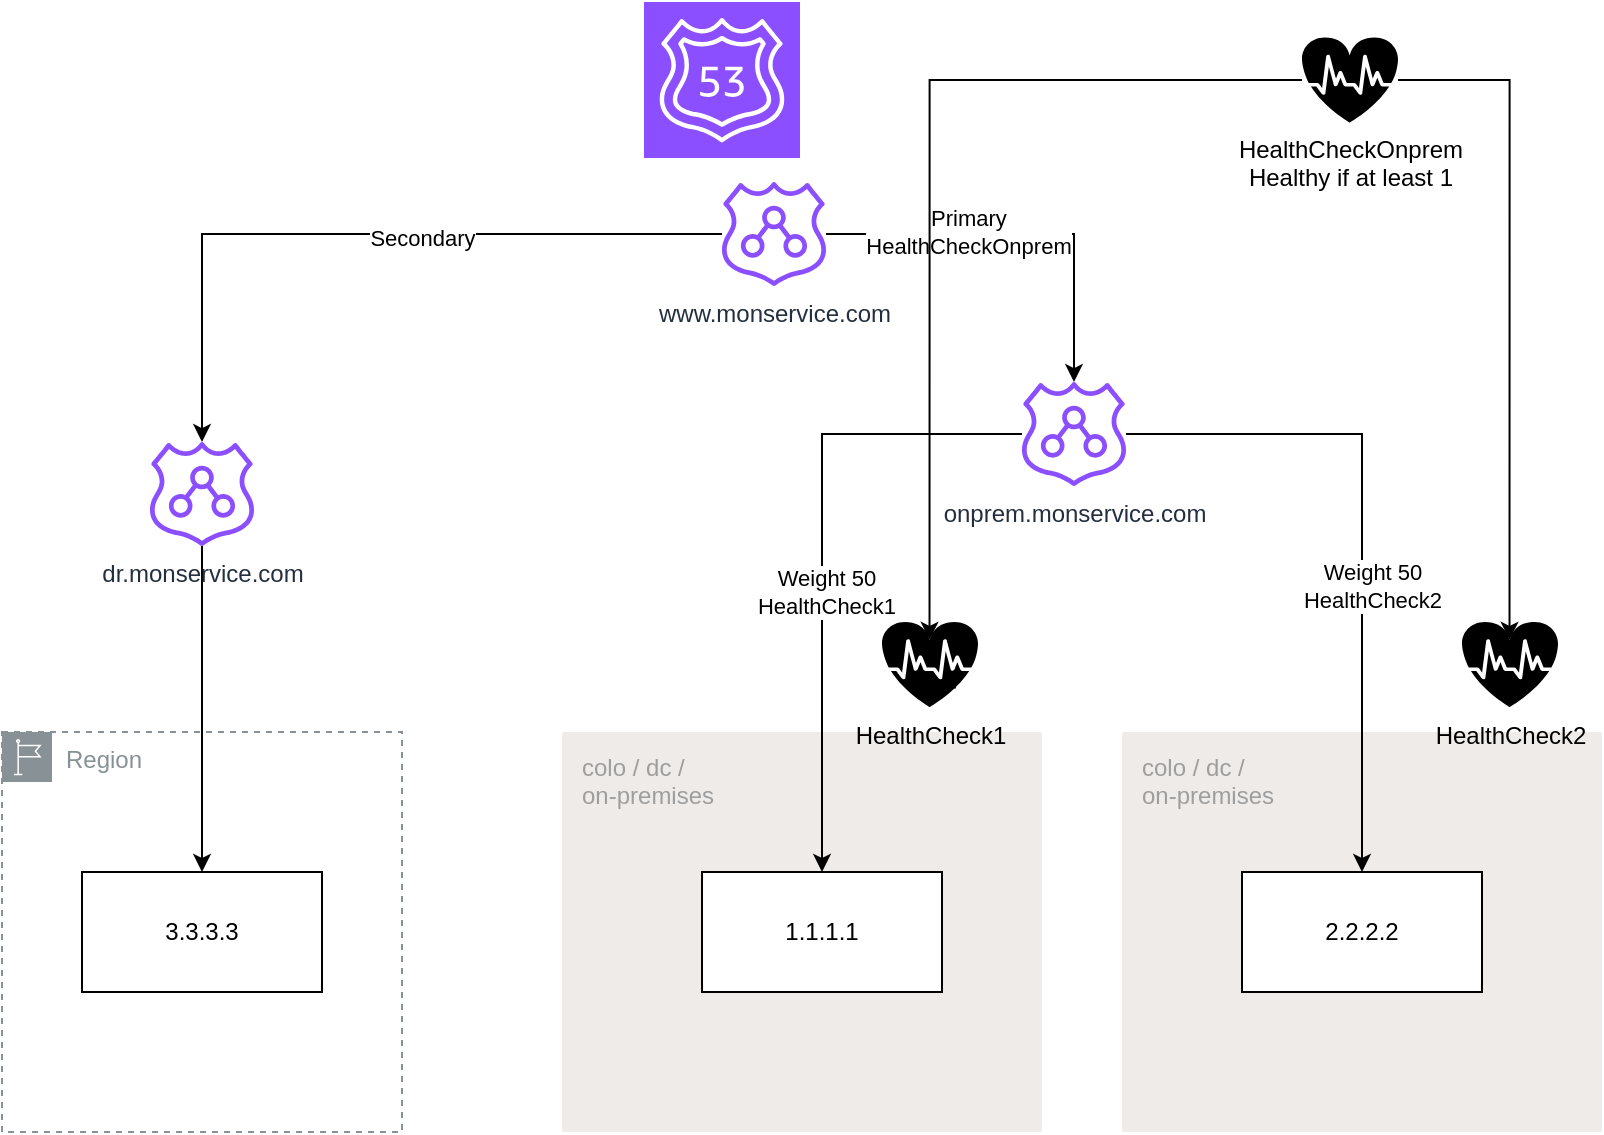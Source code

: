 <mxfile version="21.7.4" type="device">
  <diagram name="Page-1" id="gzXMicq8n98t5GoPkyOo">
    <mxGraphModel dx="954" dy="643" grid="1" gridSize="10" guides="1" tooltips="1" connect="1" arrows="1" fold="1" page="1" pageScale="1" pageWidth="1654" pageHeight="1169" math="0" shadow="0">
      <root>
        <mxCell id="0" />
        <mxCell id="1" parent="0" />
        <mxCell id="i3uYg86kWJ5RToKswzhy-5" value="colo / dc /&#xa;on-premises" style="sketch=0;points=[[0,0,0],[0.25,0,0],[0.5,0,0],[0.75,0,0],[1,0,0],[1,0.25,0],[1,0.5,0],[1,0.75,0],[1,1,0],[0.75,1,0],[0.5,1,0],[0.25,1,0],[0,1,0],[0,0.75,0],[0,0.5,0],[0,0.25,0]];rounded=1;absoluteArcSize=1;arcSize=2;html=1;strokeColor=none;gradientColor=none;shadow=0;dashed=0;fontSize=12;fontColor=#9E9E9E;align=left;verticalAlign=top;spacing=10;spacingTop=-4;whiteSpace=wrap;fillColor=#EFEBE9;" vertex="1" parent="1">
          <mxGeometry x="360" y="385" width="240" height="200" as="geometry" />
        </mxCell>
        <mxCell id="i3uYg86kWJ5RToKswzhy-6" value="colo / dc /&#xa;on-premises" style="sketch=0;points=[[0,0,0],[0.25,0,0],[0.5,0,0],[0.75,0,0],[1,0,0],[1,0.25,0],[1,0.5,0],[1,0.75,0],[1,1,0],[0.75,1,0],[0.5,1,0],[0.25,1,0],[0,1,0],[0,0.75,0],[0,0.5,0],[0,0.25,0]];rounded=1;absoluteArcSize=1;arcSize=2;html=1;strokeColor=none;gradientColor=none;shadow=0;dashed=0;fontSize=12;fontColor=#9E9E9E;align=left;verticalAlign=top;spacing=10;spacingTop=-4;whiteSpace=wrap;fillColor=#EFEBE9;" vertex="1" parent="1">
          <mxGeometry x="640" y="385" width="240" height="200" as="geometry" />
        </mxCell>
        <mxCell id="i3uYg86kWJ5RToKswzhy-7" value="Region" style="sketch=0;outlineConnect=0;gradientColor=none;html=1;whiteSpace=wrap;fontSize=12;fontStyle=0;shape=mxgraph.aws4.group;grIcon=mxgraph.aws4.group_region;strokeColor=#879196;fillColor=none;verticalAlign=top;align=left;spacingLeft=30;fontColor=#879196;dashed=1;" vertex="1" parent="1">
          <mxGeometry x="80" y="385" width="200" height="200" as="geometry" />
        </mxCell>
        <mxCell id="i3uYg86kWJ5RToKswzhy-8" value="1.1.1.1" style="rounded=0;whiteSpace=wrap;html=1;" vertex="1" parent="1">
          <mxGeometry x="430" y="455" width="120" height="60" as="geometry" />
        </mxCell>
        <mxCell id="i3uYg86kWJ5RToKswzhy-9" value="2.2.2.2" style="rounded=0;whiteSpace=wrap;html=1;" vertex="1" parent="1">
          <mxGeometry x="700" y="455" width="120" height="60" as="geometry" />
        </mxCell>
        <mxCell id="i3uYg86kWJ5RToKswzhy-10" value="" style="sketch=0;points=[[0,0,0],[0.25,0,0],[0.5,0,0],[0.75,0,0],[1,0,0],[0,1,0],[0.25,1,0],[0.5,1,0],[0.75,1,0],[1,1,0],[0,0.25,0],[0,0.5,0],[0,0.75,0],[1,0.25,0],[1,0.5,0],[1,0.75,0]];outlineConnect=0;fontColor=#232F3E;fillColor=#8C4FFF;strokeColor=#ffffff;dashed=0;verticalLabelPosition=bottom;verticalAlign=top;align=center;html=1;fontSize=12;fontStyle=0;aspect=fixed;shape=mxgraph.aws4.resourceIcon;resIcon=mxgraph.aws4.route_53;" vertex="1" parent="1">
          <mxGeometry x="401" y="20" width="78" height="78" as="geometry" />
        </mxCell>
        <mxCell id="i3uYg86kWJ5RToKswzhy-18" style="edgeStyle=orthogonalEdgeStyle;rounded=0;orthogonalLoop=1;jettySize=auto;html=1;" edge="1" parent="1" source="i3uYg86kWJ5RToKswzhy-11" target="i3uYg86kWJ5RToKswzhy-12">
          <mxGeometry relative="1" as="geometry" />
        </mxCell>
        <mxCell id="i3uYg86kWJ5RToKswzhy-22" value="Primary&lt;br&gt;HealthCheckOnprem" style="edgeLabel;html=1;align=center;verticalAlign=middle;resizable=0;points=[];" vertex="1" connectable="0" parent="i3uYg86kWJ5RToKswzhy-18">
          <mxGeometry x="-0.283" y="1" relative="1" as="geometry">
            <mxPoint as="offset" />
          </mxGeometry>
        </mxCell>
        <mxCell id="i3uYg86kWJ5RToKswzhy-19" style="edgeStyle=orthogonalEdgeStyle;rounded=0;orthogonalLoop=1;jettySize=auto;html=1;" edge="1" parent="1" source="i3uYg86kWJ5RToKswzhy-11" target="i3uYg86kWJ5RToKswzhy-17">
          <mxGeometry relative="1" as="geometry" />
        </mxCell>
        <mxCell id="i3uYg86kWJ5RToKswzhy-23" value="Secondary" style="edgeLabel;html=1;align=center;verticalAlign=middle;resizable=0;points=[];" vertex="1" connectable="0" parent="i3uYg86kWJ5RToKswzhy-19">
          <mxGeometry x="-0.176" y="2" relative="1" as="geometry">
            <mxPoint as="offset" />
          </mxGeometry>
        </mxCell>
        <mxCell id="i3uYg86kWJ5RToKswzhy-11" value="www.monservice.com" style="sketch=0;outlineConnect=0;fontColor=#232F3E;gradientColor=none;fillColor=#8C4FFF;strokeColor=none;dashed=0;verticalLabelPosition=bottom;verticalAlign=top;align=center;html=1;fontSize=12;fontStyle=0;aspect=fixed;pointerEvents=1;shape=mxgraph.aws4.route_53_resolver;" vertex="1" parent="1">
          <mxGeometry x="440" y="110" width="52" height="52" as="geometry" />
        </mxCell>
        <mxCell id="i3uYg86kWJ5RToKswzhy-13" style="edgeStyle=orthogonalEdgeStyle;rounded=0;orthogonalLoop=1;jettySize=auto;html=1;" edge="1" parent="1" source="i3uYg86kWJ5RToKswzhy-12" target="i3uYg86kWJ5RToKswzhy-8">
          <mxGeometry relative="1" as="geometry" />
        </mxCell>
        <mxCell id="i3uYg86kWJ5RToKswzhy-15" value="Weight 50&lt;br&gt;HealthCheck1" style="edgeLabel;html=1;align=center;verticalAlign=middle;resizable=0;points=[];" vertex="1" connectable="0" parent="i3uYg86kWJ5RToKswzhy-13">
          <mxGeometry x="0.122" y="2" relative="1" as="geometry">
            <mxPoint as="offset" />
          </mxGeometry>
        </mxCell>
        <mxCell id="i3uYg86kWJ5RToKswzhy-14" style="edgeStyle=orthogonalEdgeStyle;rounded=0;orthogonalLoop=1;jettySize=auto;html=1;" edge="1" parent="1" source="i3uYg86kWJ5RToKswzhy-12" target="i3uYg86kWJ5RToKswzhy-9">
          <mxGeometry relative="1" as="geometry" />
        </mxCell>
        <mxCell id="i3uYg86kWJ5RToKswzhy-16" value="Weight 50&lt;br&gt;HealthCheck2" style="edgeLabel;html=1;align=center;verticalAlign=middle;resizable=0;points=[];" vertex="1" connectable="0" parent="i3uYg86kWJ5RToKswzhy-14">
          <mxGeometry x="0.151" y="5" relative="1" as="geometry">
            <mxPoint as="offset" />
          </mxGeometry>
        </mxCell>
        <mxCell id="i3uYg86kWJ5RToKswzhy-12" value="onprem.monservice.com&lt;br&gt;" style="sketch=0;outlineConnect=0;fontColor=#232F3E;gradientColor=none;fillColor=#8C4FFF;strokeColor=none;dashed=0;verticalLabelPosition=bottom;verticalAlign=top;align=center;html=1;fontSize=12;fontStyle=0;aspect=fixed;pointerEvents=1;shape=mxgraph.aws4.route_53_resolver;" vertex="1" parent="1">
          <mxGeometry x="590" y="210" width="52" height="52" as="geometry" />
        </mxCell>
        <mxCell id="i3uYg86kWJ5RToKswzhy-21" style="edgeStyle=orthogonalEdgeStyle;rounded=0;orthogonalLoop=1;jettySize=auto;html=1;" edge="1" parent="1" source="i3uYg86kWJ5RToKswzhy-17" target="i3uYg86kWJ5RToKswzhy-20">
          <mxGeometry relative="1" as="geometry" />
        </mxCell>
        <mxCell id="i3uYg86kWJ5RToKswzhy-17" value="dr.monservice.com" style="sketch=0;outlineConnect=0;fontColor=#232F3E;gradientColor=none;fillColor=#8C4FFF;strokeColor=none;dashed=0;verticalLabelPosition=bottom;verticalAlign=top;align=center;html=1;fontSize=12;fontStyle=0;aspect=fixed;pointerEvents=1;shape=mxgraph.aws4.route_53_resolver;" vertex="1" parent="1">
          <mxGeometry x="154" y="240" width="52" height="52" as="geometry" />
        </mxCell>
        <mxCell id="i3uYg86kWJ5RToKswzhy-20" value="3.3.3.3" style="rounded=0;whiteSpace=wrap;html=1;" vertex="1" parent="1">
          <mxGeometry x="120" y="455" width="120" height="60" as="geometry" />
        </mxCell>
        <mxCell id="i3uYg86kWJ5RToKswzhy-28" style="edgeStyle=orthogonalEdgeStyle;rounded=0;orthogonalLoop=1;jettySize=auto;html=1;entryX=0.495;entryY=0.21;entryDx=0;entryDy=0;entryPerimeter=0;" edge="1" parent="1" source="i3uYg86kWJ5RToKswzhy-24" target="i3uYg86kWJ5RToKswzhy-25">
          <mxGeometry relative="1" as="geometry" />
        </mxCell>
        <mxCell id="i3uYg86kWJ5RToKswzhy-29" style="edgeStyle=orthogonalEdgeStyle;rounded=0;orthogonalLoop=1;jettySize=auto;html=1;entryX=0.495;entryY=0.21;entryDx=0;entryDy=0;entryPerimeter=0;" edge="1" parent="1" source="i3uYg86kWJ5RToKswzhy-24" target="i3uYg86kWJ5RToKswzhy-27">
          <mxGeometry relative="1" as="geometry" />
        </mxCell>
        <mxCell id="i3uYg86kWJ5RToKswzhy-24" value="HealthCheckOnprem&lt;br&gt;Healthy if at least 1" style="shape=mxgraph.signs.healthcare.cardiology;html=1;pointerEvents=1;fillColor=#000000;strokeColor=none;verticalLabelPosition=bottom;verticalAlign=top;align=center;" vertex="1" parent="1">
          <mxGeometry x="730" y="37.75" width="48" height="42.5" as="geometry" />
        </mxCell>
        <mxCell id="i3uYg86kWJ5RToKswzhy-25" value="HealthCheck1" style="shape=mxgraph.signs.healthcare.cardiology;html=1;pointerEvents=1;fillColor=#000000;strokeColor=none;verticalLabelPosition=bottom;verticalAlign=top;align=center;" vertex="1" parent="1">
          <mxGeometry x="520" y="330" width="48" height="42.5" as="geometry" />
        </mxCell>
        <mxCell id="i3uYg86kWJ5RToKswzhy-26" style="edgeStyle=orthogonalEdgeStyle;rounded=0;orthogonalLoop=1;jettySize=auto;html=1;exitX=0.77;exitY=0.77;exitDx=0;exitDy=0;exitPerimeter=0;entryX=0.495;entryY=1;entryDx=0;entryDy=0;entryPerimeter=0;" edge="1" parent="1" source="i3uYg86kWJ5RToKswzhy-25" target="i3uYg86kWJ5RToKswzhy-25">
          <mxGeometry relative="1" as="geometry" />
        </mxCell>
        <mxCell id="i3uYg86kWJ5RToKswzhy-27" value="HealthCheck2" style="shape=mxgraph.signs.healthcare.cardiology;html=1;pointerEvents=1;fillColor=#000000;strokeColor=none;verticalLabelPosition=bottom;verticalAlign=top;align=center;" vertex="1" parent="1">
          <mxGeometry x="810" y="330" width="48" height="42.5" as="geometry" />
        </mxCell>
      </root>
    </mxGraphModel>
  </diagram>
</mxfile>
